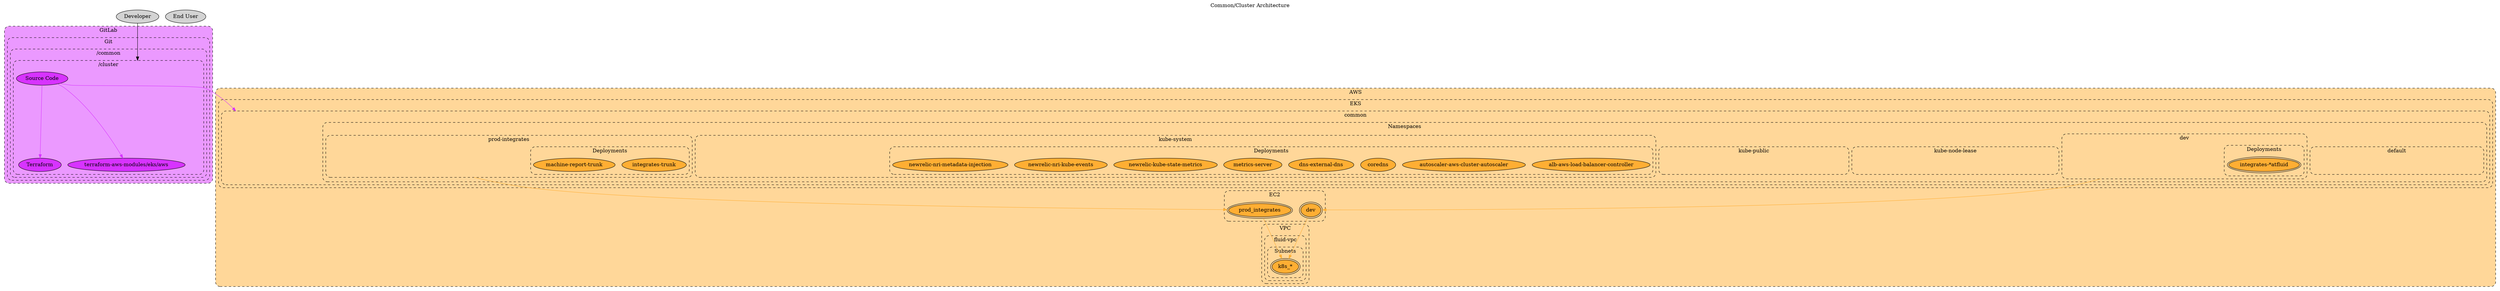 // SPDX-FileCopyrightText: 2022 Fluid Attacks <development@fluidattacks.com>
//
// SPDX-License-Identifier: MPL-2.0

digraph common {
  label="Common/Cluster Architecture"
  labelloc="t"
  compound="true"
  concentrate="true"
  scale="scalexy"

  node[style="filled"]
  graph[style="dashed,rounded"]

  subgraph cluster_aws {
    label="AWS"
    bgcolor="0.1 0.4 1.0"
    node[fillcolor="0.1 0.8 1.0"]

    subgraph cluster_aws_ec2 {
      label="EC2"

      aws_ec2_dev[label="dev" peripheries="2"]
      aws_ec2_prod_integrates[label="prod_integrates" peripheries="2"]
    }

    subgraph cluster_aws_eks {
      label="EKS"

      subgraph cluster_aws_eks_common {
        label="common"

        cluster_aws_eks_common[style="invis"]

        subgraph cluster_aws_eks_common_worker_groups {
          label="Worker Groups"
        }

        subgraph cluster_aws_eks_common_namespaces {
          label="Namespaces"

          subgraph cluster_aws_eks_common_namespaces_default {
            label="default"

            cluster_aws_eks_common_namespaces_default[style="invis"]
          }

          subgraph cluster_aws_eks_common_namespaces_dev {
            label="dev"

            subgraph cluster_aws_eks_common_namespaces_dev_deployments {
              label="Deployments"

              aws_eks_common_namespaces_dev_deployments_integrates_atfluid[label="integrates-*atfluid" peripheries="2"]
            }

            cluster_aws_eks_common_namespaces_dev[style="invis"]
          }

          subgraph cluster_aws_eks_common_namespaces_kube_node_lease {
            label="kube-node-lease"

            cluster_aws_eks_common_namespaces_kube_node_lease[style="invis"]
          }

          subgraph cluster_aws_eks_common_namespaces_kube_public {
            label="kube-public"

            cluster_aws_eks_common_namespaces_kube_public[style="invis"]
          }

          subgraph cluster_aws_eks_common_namespaces_kube_system {
            label="kube-system"

            subgraph cluster_aws_eks_common_namespaces_kube_system_deployments {
              label="Deployments"

              cluster_aws_eks_common_namespaces_kube_system_alb_aws_load_balancer_controller[label="alb-aws-load-balancer-controller"]
              cluster_aws_eks_common_namespaces_kube_system_autoscaler_aws_cluster_autoscaler[label="autoscaler-aws-cluster-autoscaler"]
              cluster_aws_eks_common_namespaces_kube_system_coredns[label="coredns"]
              cluster_aws_eks_common_namespaces_kube_system_dns_external_dns[label="dns-external-dns"]
              cluster_aws_eks_common_namespaces_kube_system_metrics_server[label="metrics-server"]
              cluster_aws_eks_common_namespaces_kube_system_newrelic_kube_state_metrics[label="newrelic-kube-state-metrics"]
              cluster_aws_eks_common_namespaces_kube_system_newrelic_nri_kube_events[label="newrelic-nri-kube-events"]
              cluster_aws_eks_common_namespaces_kube_system_newrelic_nri_metadata_injection[label="newrelic-nri-metadata-injection"]
            }

            cluster_aws_eks_common_namespaces_kube_system[style="invis"]
          }

          subgraph cluster_aws_eks_common_namespaces_prod_integrates {
            label="prod-integrates"

            subgraph cluster_aws_eks_common_namespaces_prod_integrates_deployments {
              label="Deployments"

              aws_eks_common_namespaces_prod_integrates_deployments_integrates_trunk[label="integrates-trunk"]
              aws_eks_common_namespaces_prod_integrates_deployments_machine_report_trunk[label="machine-report-trunk"]
            }

            cluster_aws_eks_common_namespaces_prod_integrates[style="invis"]
          }

        }
      }
    }

    subgraph cluster_aws_vpc {
      label="VPC"

      subgraph cluster_aws_vpc_fluid_vpc {
        label="fluid-vpc"

        subgraph cluster_aws_vpc_fluid_vpc_subnets {
          label="Subnets"

          cluster_aws_vpc_fluid_vpc_subnets_k8s[label="k8s_*", peripheries="2"]
        }
      }
    }
  }

  subgraph cluster_cloudflare {
    label="Cloudflare"
    bgcolor="0.6 0.4 1.0"
    node[fillcolor="0.6 0.8 1.0"]
  }

  subgraph cluster_gitlab {
    label="GitLab"
    bgcolor="0.8 0.4 1.0"
    node[fillcolor="0.8 0.8 1.0"]

    subgraph cluster_gitlab_git {
      label="Git"

      subgraph cluster_gitlab_git_common {
        label="/common"

        subgraph cluster_gitlab_git_common_cluster {
          label="/cluster"

          cluster_gitlab_git_common_cluster[style="invis"]
          gitlab_git_common_cluster[label="Source Code"]
          gitlab_git_common_cluster_terraform[label="Terraform"]
          gitlab_git_common_cluster_terraform_terraform_aws_modules_eks_aws[label="terraform-aws-modules/eks/aws"]
        }
      }
    }
  }

  edge[color="0.1 0.8 1.0"]
  aws_ec2_dev -> cluster_aws_vpc_fluid_vpc_subnets_k8s[]
  aws_ec2_prod_integrates -> cluster_aws_vpc_fluid_vpc_subnets_k8s[]
  cluster_aws_eks_common_namespaces_dev -> aws_ec2_dev[ltail="cluster_aws_eks_common_namespaces_dev"]
  cluster_aws_eks_common_namespaces_prod_integrates -> aws_ec2_prod_integrates[ltail="cluster_aws_eks_common_namespaces_prod_integrates"]

  edge[color="0.6 0.8 1.0"]

  edge[color="0.8 0.8 1.0"]
  gitlab_git_common_cluster -> cluster_aws_eks_common[lhead="cluster_aws_eks_common"]
  gitlab_git_common_cluster -> gitlab_git_common_cluster_terraform[]
  gitlab_git_common_cluster -> gitlab_git_common_cluster_terraform_terraform_aws_modules_eks_aws[]

  node[fillcolor="/x11/lightgray"]
  customer[label="End User"]
  developer[label="Developer"]

  edge[color="/x11/black"]
  developer -> cluster_gitlab_git_common_cluster[lhead="cluster_gitlab_git_common_cluster"]
}
